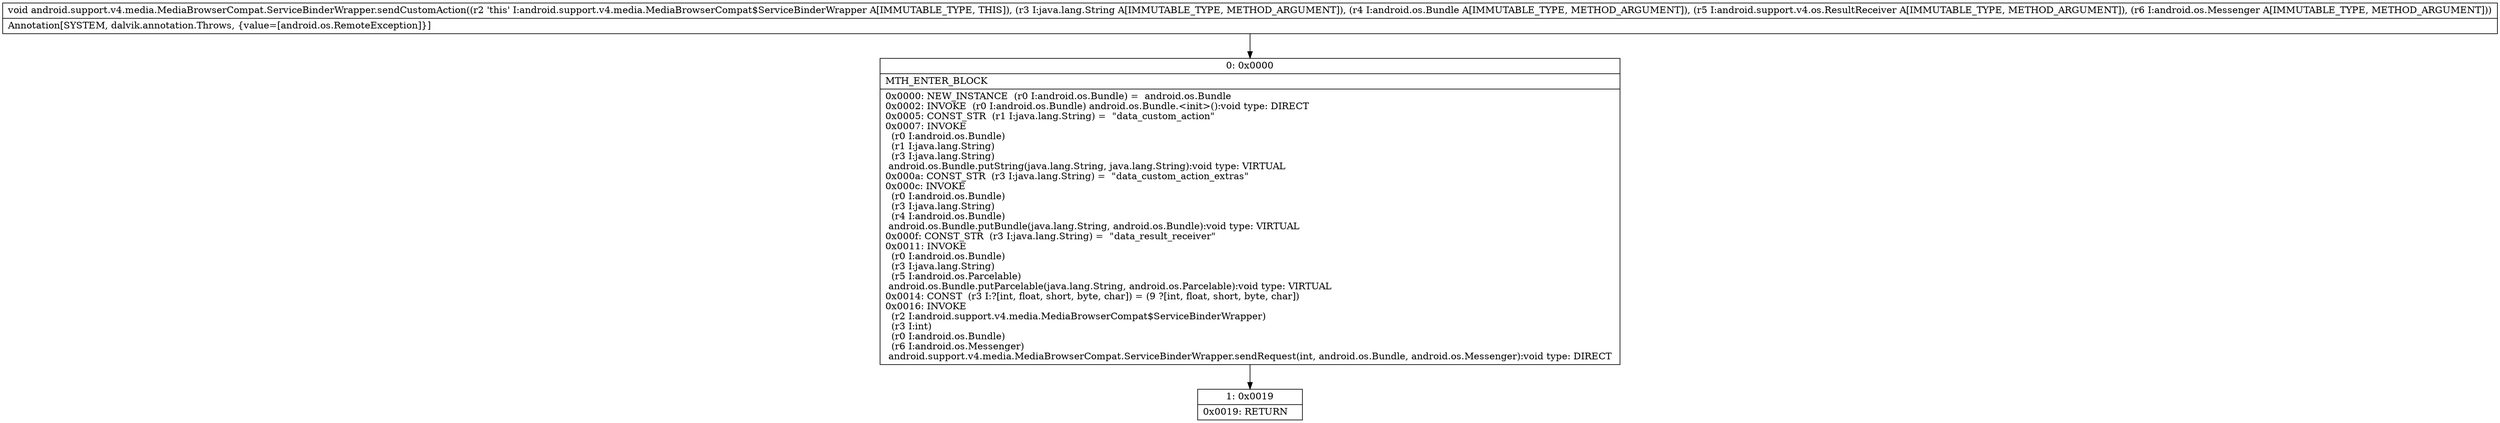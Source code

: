 digraph "CFG forandroid.support.v4.media.MediaBrowserCompat.ServiceBinderWrapper.sendCustomAction(Ljava\/lang\/String;Landroid\/os\/Bundle;Landroid\/support\/v4\/os\/ResultReceiver;Landroid\/os\/Messenger;)V" {
Node_0 [shape=record,label="{0\:\ 0x0000|MTH_ENTER_BLOCK\l|0x0000: NEW_INSTANCE  (r0 I:android.os.Bundle) =  android.os.Bundle \l0x0002: INVOKE  (r0 I:android.os.Bundle) android.os.Bundle.\<init\>():void type: DIRECT \l0x0005: CONST_STR  (r1 I:java.lang.String) =  \"data_custom_action\" \l0x0007: INVOKE  \l  (r0 I:android.os.Bundle)\l  (r1 I:java.lang.String)\l  (r3 I:java.lang.String)\l android.os.Bundle.putString(java.lang.String, java.lang.String):void type: VIRTUAL \l0x000a: CONST_STR  (r3 I:java.lang.String) =  \"data_custom_action_extras\" \l0x000c: INVOKE  \l  (r0 I:android.os.Bundle)\l  (r3 I:java.lang.String)\l  (r4 I:android.os.Bundle)\l android.os.Bundle.putBundle(java.lang.String, android.os.Bundle):void type: VIRTUAL \l0x000f: CONST_STR  (r3 I:java.lang.String) =  \"data_result_receiver\" \l0x0011: INVOKE  \l  (r0 I:android.os.Bundle)\l  (r3 I:java.lang.String)\l  (r5 I:android.os.Parcelable)\l android.os.Bundle.putParcelable(java.lang.String, android.os.Parcelable):void type: VIRTUAL \l0x0014: CONST  (r3 I:?[int, float, short, byte, char]) = (9 ?[int, float, short, byte, char]) \l0x0016: INVOKE  \l  (r2 I:android.support.v4.media.MediaBrowserCompat$ServiceBinderWrapper)\l  (r3 I:int)\l  (r0 I:android.os.Bundle)\l  (r6 I:android.os.Messenger)\l android.support.v4.media.MediaBrowserCompat.ServiceBinderWrapper.sendRequest(int, android.os.Bundle, android.os.Messenger):void type: DIRECT \l}"];
Node_1 [shape=record,label="{1\:\ 0x0019|0x0019: RETURN   \l}"];
MethodNode[shape=record,label="{void android.support.v4.media.MediaBrowserCompat.ServiceBinderWrapper.sendCustomAction((r2 'this' I:android.support.v4.media.MediaBrowserCompat$ServiceBinderWrapper A[IMMUTABLE_TYPE, THIS]), (r3 I:java.lang.String A[IMMUTABLE_TYPE, METHOD_ARGUMENT]), (r4 I:android.os.Bundle A[IMMUTABLE_TYPE, METHOD_ARGUMENT]), (r5 I:android.support.v4.os.ResultReceiver A[IMMUTABLE_TYPE, METHOD_ARGUMENT]), (r6 I:android.os.Messenger A[IMMUTABLE_TYPE, METHOD_ARGUMENT]))  | Annotation[SYSTEM, dalvik.annotation.Throws, \{value=[android.os.RemoteException]\}]\l}"];
MethodNode -> Node_0;
Node_0 -> Node_1;
}

